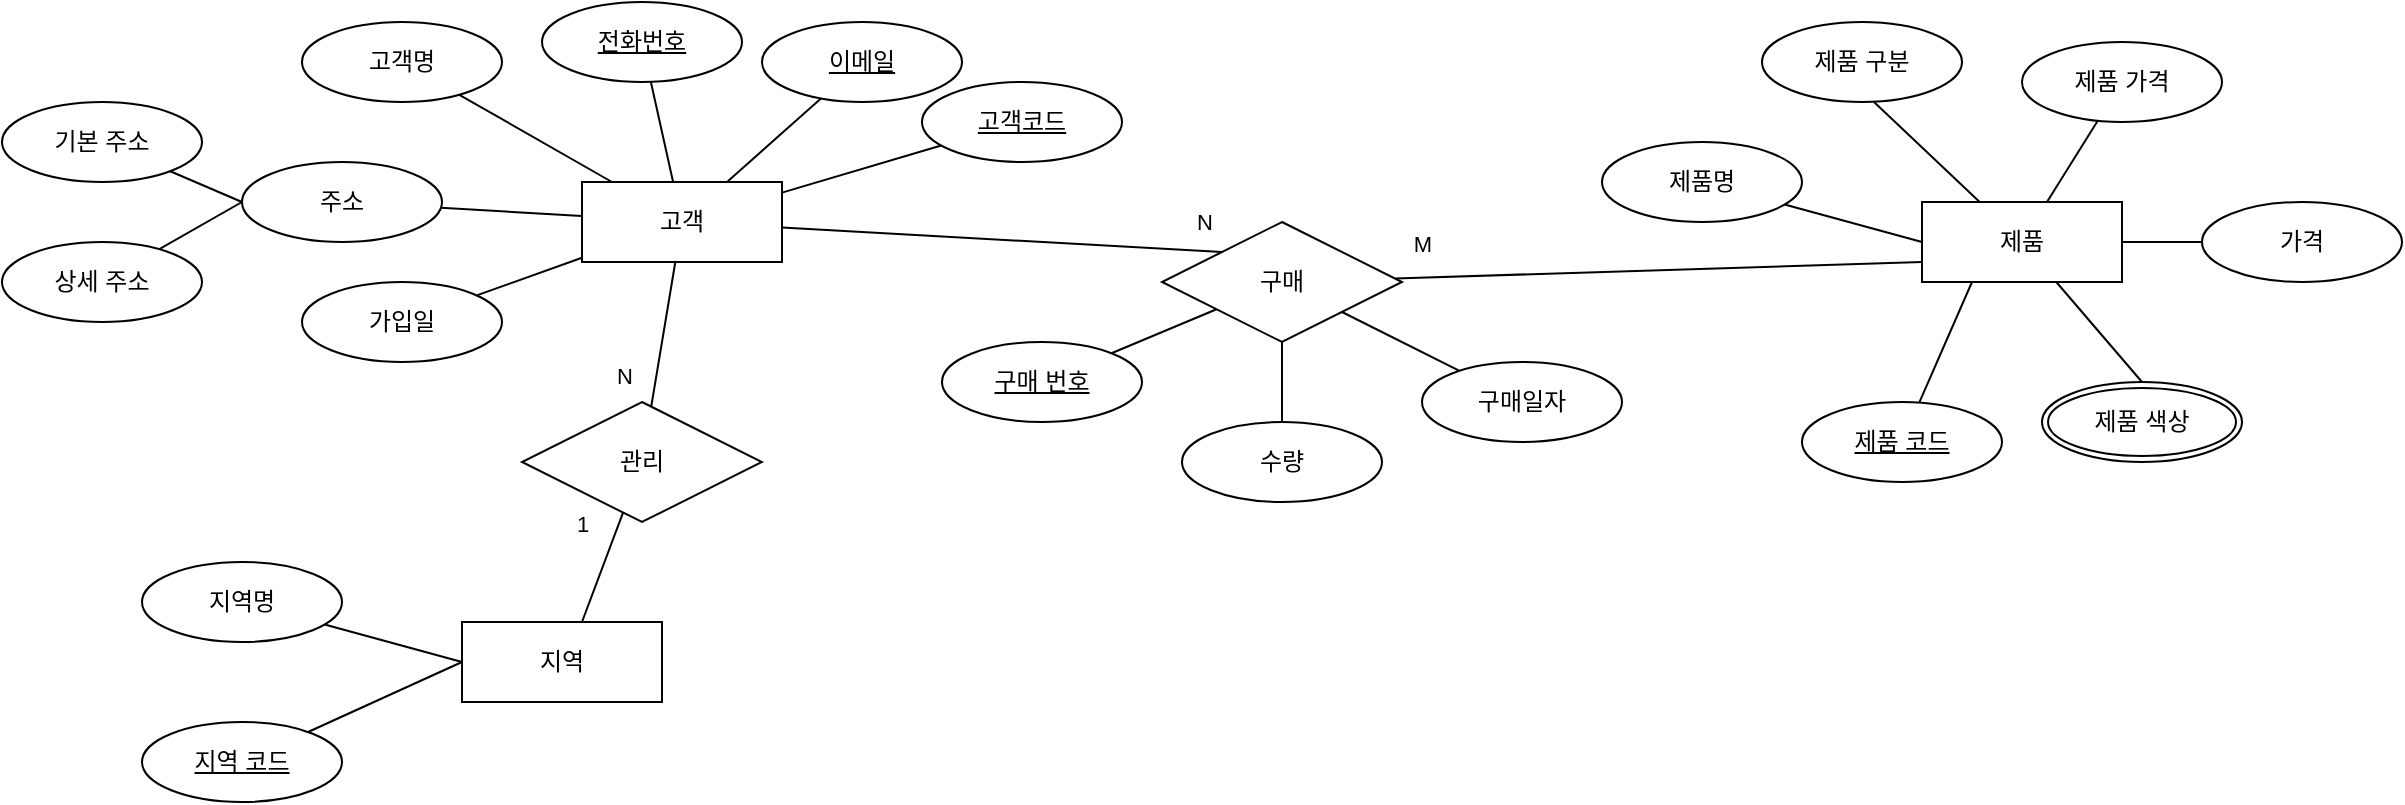 <mxfile version="24.6.2" type="github">
  <diagram name="페이지-1" id="41LcyuUaqYgVKzQWhIz7">
    <mxGraphModel dx="1323" dy="820" grid="1" gridSize="10" guides="1" tooltips="1" connect="1" arrows="1" fold="1" page="1" pageScale="1" pageWidth="850" pageHeight="1100" math="0" shadow="0">
      <root>
        <mxCell id="0" />
        <mxCell id="1" parent="0" />
        <mxCell id="3A1P5kP8lYShlwXzkoUy-1" value="고객" style="whiteSpace=wrap;html=1;align=center;" parent="1" vertex="1">
          <mxGeometry x="360" y="240" width="100" height="40" as="geometry" />
        </mxCell>
        <mxCell id="3A1P5kP8lYShlwXzkoUy-2" value="고객명" style="ellipse;whiteSpace=wrap;html=1;align=center;" parent="1" vertex="1">
          <mxGeometry x="220" y="160" width="100" height="40" as="geometry" />
        </mxCell>
        <mxCell id="3A1P5kP8lYShlwXzkoUy-3" value="" style="endArrow=none;html=1;rounded=0;" parent="1" source="3A1P5kP8lYShlwXzkoUy-2" target="3A1P5kP8lYShlwXzkoUy-1" edge="1">
          <mxGeometry relative="1" as="geometry">
            <mxPoint x="330" y="260" as="sourcePoint" />
            <mxPoint x="490" y="260" as="targetPoint" />
          </mxGeometry>
        </mxCell>
        <mxCell id="3A1P5kP8lYShlwXzkoUy-5" value="전화번호" style="ellipse;whiteSpace=wrap;html=1;align=center;fontStyle=4;" parent="1" vertex="1">
          <mxGeometry x="340" y="150" width="100" height="40" as="geometry" />
        </mxCell>
        <mxCell id="3A1P5kP8lYShlwXzkoUy-6" value="" style="endArrow=none;html=1;rounded=0;" parent="1" source="3A1P5kP8lYShlwXzkoUy-5" target="3A1P5kP8lYShlwXzkoUy-1" edge="1">
          <mxGeometry relative="1" as="geometry">
            <mxPoint x="383" y="219" as="sourcePoint" />
            <mxPoint x="406" y="250" as="targetPoint" />
          </mxGeometry>
        </mxCell>
        <mxCell id="3A1P5kP8lYShlwXzkoUy-7" value="이메일" style="ellipse;whiteSpace=wrap;html=1;align=center;fontStyle=4;" parent="1" vertex="1">
          <mxGeometry x="450" y="160" width="100" height="40" as="geometry" />
        </mxCell>
        <mxCell id="3A1P5kP8lYShlwXzkoUy-8" value="고객코드" style="ellipse;whiteSpace=wrap;html=1;align=center;fontStyle=4;" parent="1" vertex="1">
          <mxGeometry x="530" y="190" width="100" height="40" as="geometry" />
        </mxCell>
        <mxCell id="3A1P5kP8lYShlwXzkoUy-9" value="" style="endArrow=none;html=1;rounded=0;" parent="1" source="3A1P5kP8lYShlwXzkoUy-7" target="3A1P5kP8lYShlwXzkoUy-1" edge="1">
          <mxGeometry relative="1" as="geometry">
            <mxPoint x="383" y="219" as="sourcePoint" />
            <mxPoint x="406" y="250" as="targetPoint" />
          </mxGeometry>
        </mxCell>
        <mxCell id="3A1P5kP8lYShlwXzkoUy-10" value="" style="endArrow=none;html=1;rounded=0;" parent="1" source="3A1P5kP8lYShlwXzkoUy-8" target="3A1P5kP8lYShlwXzkoUy-1" edge="1">
          <mxGeometry relative="1" as="geometry">
            <mxPoint x="510" y="260" as="sourcePoint" />
            <mxPoint x="470" y="264" as="targetPoint" />
          </mxGeometry>
        </mxCell>
        <mxCell id="3A1P5kP8lYShlwXzkoUy-11" value="주소" style="ellipse;whiteSpace=wrap;html=1;align=center;" parent="1" vertex="1">
          <mxGeometry x="190" y="230" width="100" height="40" as="geometry" />
        </mxCell>
        <mxCell id="3A1P5kP8lYShlwXzkoUy-12" value="" style="endArrow=none;html=1;rounded=0;" parent="1" source="3A1P5kP8lYShlwXzkoUy-11" target="3A1P5kP8lYShlwXzkoUy-1" edge="1">
          <mxGeometry relative="1" as="geometry">
            <mxPoint x="383" y="219" as="sourcePoint" />
            <mxPoint x="406" y="250" as="targetPoint" />
          </mxGeometry>
        </mxCell>
        <mxCell id="3A1P5kP8lYShlwXzkoUy-13" value="기본 주소" style="ellipse;whiteSpace=wrap;html=1;align=center;" parent="1" vertex="1">
          <mxGeometry x="70" y="200" width="100" height="40" as="geometry" />
        </mxCell>
        <mxCell id="3A1P5kP8lYShlwXzkoUy-14" value="상세 주소" style="ellipse;whiteSpace=wrap;html=1;align=center;" parent="1" vertex="1">
          <mxGeometry x="70" y="270" width="100" height="40" as="geometry" />
        </mxCell>
        <mxCell id="3A1P5kP8lYShlwXzkoUy-15" value="" style="endArrow=none;html=1;rounded=0;" parent="1" source="3A1P5kP8lYShlwXzkoUy-13" edge="1">
          <mxGeometry relative="1" as="geometry">
            <mxPoint x="299" y="263" as="sourcePoint" />
            <mxPoint x="190" y="250" as="targetPoint" />
          </mxGeometry>
        </mxCell>
        <mxCell id="3A1P5kP8lYShlwXzkoUy-16" value="" style="endArrow=none;html=1;rounded=0;entryX=0;entryY=0.5;entryDx=0;entryDy=0;" parent="1" source="3A1P5kP8lYShlwXzkoUy-14" target="3A1P5kP8lYShlwXzkoUy-11" edge="1">
          <mxGeometry relative="1" as="geometry">
            <mxPoint x="173" y="241" as="sourcePoint" />
            <mxPoint x="208" y="249" as="targetPoint" />
          </mxGeometry>
        </mxCell>
        <mxCell id="3A1P5kP8lYShlwXzkoUy-17" value="가입일" style="ellipse;whiteSpace=wrap;html=1;align=center;" parent="1" vertex="1">
          <mxGeometry x="220" y="290" width="100" height="40" as="geometry" />
        </mxCell>
        <mxCell id="3A1P5kP8lYShlwXzkoUy-18" value="" style="endArrow=none;html=1;rounded=0;" parent="1" source="3A1P5kP8lYShlwXzkoUy-17" target="3A1P5kP8lYShlwXzkoUy-1" edge="1">
          <mxGeometry relative="1" as="geometry">
            <mxPoint x="299" y="263" as="sourcePoint" />
            <mxPoint x="370" y="267" as="targetPoint" />
          </mxGeometry>
        </mxCell>
        <mxCell id="3A1P5kP8lYShlwXzkoUy-21" value="지역" style="whiteSpace=wrap;html=1;align=center;" parent="1" vertex="1">
          <mxGeometry x="300" y="460" width="100" height="40" as="geometry" />
        </mxCell>
        <mxCell id="3A1P5kP8lYShlwXzkoUy-22" value="지역명" style="ellipse;whiteSpace=wrap;html=1;align=center;" parent="1" vertex="1">
          <mxGeometry x="140" y="430" width="100" height="40" as="geometry" />
        </mxCell>
        <mxCell id="3A1P5kP8lYShlwXzkoUy-23" value="" style="endArrow=none;html=1;rounded=0;" parent="1" source="3A1P5kP8lYShlwXzkoUy-22" edge="1">
          <mxGeometry relative="1" as="geometry">
            <mxPoint x="397" y="330" as="sourcePoint" />
            <mxPoint x="300" y="480" as="targetPoint" />
          </mxGeometry>
        </mxCell>
        <mxCell id="3A1P5kP8lYShlwXzkoUy-24" value="지역 코드" style="ellipse;whiteSpace=wrap;html=1;align=center;fontStyle=4;" parent="1" vertex="1">
          <mxGeometry x="140" y="510" width="100" height="40" as="geometry" />
        </mxCell>
        <mxCell id="3A1P5kP8lYShlwXzkoUy-25" value="" style="endArrow=none;html=1;rounded=0;entryX=0;entryY=0.5;entryDx=0;entryDy=0;" parent="1" source="3A1P5kP8lYShlwXzkoUy-24" target="3A1P5kP8lYShlwXzkoUy-21" edge="1">
          <mxGeometry relative="1" as="geometry">
            <mxPoint x="246" y="468" as="sourcePoint" />
            <mxPoint x="310" y="481" as="targetPoint" />
          </mxGeometry>
        </mxCell>
        <mxCell id="3A1P5kP8lYShlwXzkoUy-27" value="제품" style="whiteSpace=wrap;html=1;align=center;" parent="1" vertex="1">
          <mxGeometry x="1030" y="250" width="100" height="40" as="geometry" />
        </mxCell>
        <mxCell id="3A1P5kP8lYShlwXzkoUy-28" value="제품명" style="ellipse;whiteSpace=wrap;html=1;align=center;" parent="1" vertex="1">
          <mxGeometry x="870" y="220" width="100" height="40" as="geometry" />
        </mxCell>
        <mxCell id="3A1P5kP8lYShlwXzkoUy-29" value="" style="endArrow=none;html=1;rounded=0;" parent="1" source="3A1P5kP8lYShlwXzkoUy-28" edge="1">
          <mxGeometry relative="1" as="geometry">
            <mxPoint x="1127" y="120" as="sourcePoint" />
            <mxPoint x="1030" y="270" as="targetPoint" />
          </mxGeometry>
        </mxCell>
        <mxCell id="3A1P5kP8lYShlwXzkoUy-30" value="제품 코드" style="ellipse;whiteSpace=wrap;html=1;align=center;fontStyle=4;" parent="1" vertex="1">
          <mxGeometry x="970" y="350" width="100" height="40" as="geometry" />
        </mxCell>
        <mxCell id="3A1P5kP8lYShlwXzkoUy-31" value="" style="endArrow=none;html=1;rounded=0;entryX=0.25;entryY=1;entryDx=0;entryDy=0;" parent="1" source="3A1P5kP8lYShlwXzkoUy-30" target="3A1P5kP8lYShlwXzkoUy-27" edge="1">
          <mxGeometry relative="1" as="geometry">
            <mxPoint x="976" y="258" as="sourcePoint" />
            <mxPoint x="1040" y="271" as="targetPoint" />
          </mxGeometry>
        </mxCell>
        <mxCell id="3A1P5kP8lYShlwXzkoUy-32" value="제품 구분" style="ellipse;whiteSpace=wrap;html=1;align=center;" parent="1" vertex="1">
          <mxGeometry x="950" y="160" width="100" height="40" as="geometry" />
        </mxCell>
        <mxCell id="3A1P5kP8lYShlwXzkoUy-33" value="" style="endArrow=none;html=1;rounded=0;" parent="1" target="3A1P5kP8lYShlwXzkoUy-27" edge="1">
          <mxGeometry relative="1" as="geometry">
            <mxPoint x="1006" y="200" as="sourcePoint" />
            <mxPoint x="1040" y="280" as="targetPoint" />
          </mxGeometry>
        </mxCell>
        <mxCell id="3A1P5kP8lYShlwXzkoUy-34" value="제품 가격" style="ellipse;whiteSpace=wrap;html=1;align=center;" parent="1" vertex="1">
          <mxGeometry x="1080" y="170" width="100" height="40" as="geometry" />
        </mxCell>
        <mxCell id="3A1P5kP8lYShlwXzkoUy-35" value="" style="endArrow=none;html=1;rounded=0;" parent="1" source="3A1P5kP8lYShlwXzkoUy-34" target="3A1P5kP8lYShlwXzkoUy-27" edge="1">
          <mxGeometry relative="1" as="geometry">
            <mxPoint x="1016" y="210" as="sourcePoint" />
            <mxPoint x="1069" y="260" as="targetPoint" />
          </mxGeometry>
        </mxCell>
        <mxCell id="3A1P5kP8lYShlwXzkoUy-36" value="제품 색상" style="ellipse;shape=doubleEllipse;margin=3;whiteSpace=wrap;html=1;align=center;" parent="1" vertex="1">
          <mxGeometry x="1090" y="340" width="100" height="40" as="geometry" />
        </mxCell>
        <mxCell id="3A1P5kP8lYShlwXzkoUy-37" value="가격" style="ellipse;whiteSpace=wrap;html=1;align=center;" parent="1" vertex="1">
          <mxGeometry x="1170" y="250" width="100" height="40" as="geometry" />
        </mxCell>
        <mxCell id="3A1P5kP8lYShlwXzkoUy-38" value="" style="endArrow=none;html=1;rounded=0;exitX=0.5;exitY=0;exitDx=0;exitDy=0;" parent="1" source="3A1P5kP8lYShlwXzkoUy-36" target="3A1P5kP8lYShlwXzkoUy-27" edge="1">
          <mxGeometry relative="1" as="geometry">
            <mxPoint x="963" y="315" as="sourcePoint" />
            <mxPoint x="1040" y="280" as="targetPoint" />
          </mxGeometry>
        </mxCell>
        <mxCell id="3A1P5kP8lYShlwXzkoUy-39" value="" style="endArrow=none;html=1;rounded=0;" parent="1" source="3A1P5kP8lYShlwXzkoUy-37" target="3A1P5kP8lYShlwXzkoUy-27" edge="1">
          <mxGeometry relative="1" as="geometry">
            <mxPoint x="1210" y="270" as="sourcePoint" />
            <mxPoint x="1081" y="300" as="targetPoint" />
          </mxGeometry>
        </mxCell>
        <mxCell id="6Eay5_HSRaiUsC5G4-L_-1" value="관리" style="shape=rhombus;perimeter=rhombusPerimeter;whiteSpace=wrap;html=1;align=center;" vertex="1" parent="1">
          <mxGeometry x="330" y="350" width="120" height="60" as="geometry" />
        </mxCell>
        <mxCell id="6Eay5_HSRaiUsC5G4-L_-2" value="" style="endArrow=none;html=1;rounded=0;" edge="1" parent="1" source="6Eay5_HSRaiUsC5G4-L_-1" target="3A1P5kP8lYShlwXzkoUy-1">
          <mxGeometry relative="1" as="geometry">
            <mxPoint x="360" y="350" as="sourcePoint" />
            <mxPoint x="370" y="288" as="targetPoint" />
          </mxGeometry>
        </mxCell>
        <mxCell id="6Eay5_HSRaiUsC5G4-L_-7" value="N" style="edgeLabel;html=1;align=center;verticalAlign=middle;resizable=0;points=[];" vertex="1" connectable="0" parent="6Eay5_HSRaiUsC5G4-L_-2">
          <mxGeometry x="-0.563" y="1" relative="1" as="geometry">
            <mxPoint x="-16" as="offset" />
          </mxGeometry>
        </mxCell>
        <mxCell id="6Eay5_HSRaiUsC5G4-L_-5" value="" style="endArrow=none;html=1;rounded=0;" edge="1" parent="1" target="6Eay5_HSRaiUsC5G4-L_-1">
          <mxGeometry relative="1" as="geometry">
            <mxPoint x="360" y="460" as="sourcePoint" />
            <mxPoint x="372" y="388" as="targetPoint" />
          </mxGeometry>
        </mxCell>
        <mxCell id="6Eay5_HSRaiUsC5G4-L_-6" value="1" style="edgeLabel;html=1;align=center;verticalAlign=middle;resizable=0;points=[];" vertex="1" connectable="0" parent="6Eay5_HSRaiUsC5G4-L_-5">
          <mxGeometry x="-0.416" y="2" relative="1" as="geometry">
            <mxPoint x="-4" y="-33" as="offset" />
          </mxGeometry>
        </mxCell>
        <mxCell id="6Eay5_HSRaiUsC5G4-L_-8" value="구매" style="shape=rhombus;perimeter=rhombusPerimeter;whiteSpace=wrap;html=1;align=center;" vertex="1" parent="1">
          <mxGeometry x="650" y="260" width="120" height="60" as="geometry" />
        </mxCell>
        <mxCell id="6Eay5_HSRaiUsC5G4-L_-9" value="구매 번호" style="ellipse;whiteSpace=wrap;html=1;align=center;fontStyle=4;" vertex="1" parent="1">
          <mxGeometry x="540" y="320" width="100" height="40" as="geometry" />
        </mxCell>
        <mxCell id="6Eay5_HSRaiUsC5G4-L_-10" value="수량&lt;span style=&quot;color: rgba(0, 0, 0, 0); font-family: monospace; font-size: 0px; text-align: start; text-wrap: nowrap;&quot;&gt;%3CmxGraphModel%3E%3Croot%3E%3CmxCell%20id%3D%220%22%2F%3E%3CmxCell%20id%3D%221%22%20parent%3D%220%22%2F%3E%3CmxCell%20id%3D%222%22%20value%3D%22%EC%A0%9C%ED%92%88%20%EA%B5%AC%EB%B6%84%22%20style%3D%22ellipse%3BwhiteSpace%3Dwrap%3Bhtml%3D1%3Balign%3Dcenter%3B%22%20vertex%3D%221%22%20parent%3D%221%22%3E%3CmxGeometry%20x%3D%22650%22%20y%3D%22450%22%20width%3D%22100%22%20height%3D%2240%22%20as%3D%22geometry%22%2F%3E%3C%2FmxCell%3E%3C%2Froot%3E%3C%2FmxGraphModel%3E&lt;/span&gt;" style="ellipse;whiteSpace=wrap;html=1;align=center;" vertex="1" parent="1">
          <mxGeometry x="660" y="360" width="100" height="40" as="geometry" />
        </mxCell>
        <mxCell id="6Eay5_HSRaiUsC5G4-L_-11" value="구매일자" style="ellipse;whiteSpace=wrap;html=1;align=center;" vertex="1" parent="1">
          <mxGeometry x="780" y="330" width="100" height="40" as="geometry" />
        </mxCell>
        <mxCell id="6Eay5_HSRaiUsC5G4-L_-14" value="" style="endArrow=none;html=1;rounded=0;exitX=0;exitY=0;exitDx=0;exitDy=0;" edge="1" parent="1" source="6Eay5_HSRaiUsC5G4-L_-8" target="3A1P5kP8lYShlwXzkoUy-1">
          <mxGeometry relative="1" as="geometry">
            <mxPoint x="580" y="320" as="sourcePoint" />
            <mxPoint x="470" y="270" as="targetPoint" />
          </mxGeometry>
        </mxCell>
        <mxCell id="6Eay5_HSRaiUsC5G4-L_-21" value="N" style="edgeLabel;html=1;align=center;verticalAlign=middle;resizable=0;points=[];" vertex="1" connectable="0" parent="6Eay5_HSRaiUsC5G4-L_-14">
          <mxGeometry x="-0.79" y="-4" relative="1" as="geometry">
            <mxPoint x="13" y="-10" as="offset" />
          </mxGeometry>
        </mxCell>
        <mxCell id="6Eay5_HSRaiUsC5G4-L_-15" value="" style="endArrow=none;html=1;rounded=0;" edge="1" parent="1" source="6Eay5_HSRaiUsC5G4-L_-9" target="6Eay5_HSRaiUsC5G4-L_-8">
          <mxGeometry relative="1" as="geometry">
            <mxPoint x="530" y="270" as="sourcePoint" />
            <mxPoint x="470" y="270" as="targetPoint" />
          </mxGeometry>
        </mxCell>
        <mxCell id="6Eay5_HSRaiUsC5G4-L_-16" value="" style="endArrow=none;html=1;rounded=0;" edge="1" parent="1" source="6Eay5_HSRaiUsC5G4-L_-10" target="6Eay5_HSRaiUsC5G4-L_-8">
          <mxGeometry relative="1" as="geometry">
            <mxPoint x="594" y="402" as="sourcePoint" />
            <mxPoint x="626" y="378" as="targetPoint" />
          </mxGeometry>
        </mxCell>
        <mxCell id="6Eay5_HSRaiUsC5G4-L_-17" value="" style="endArrow=none;html=1;rounded=0;" edge="1" parent="1" source="6Eay5_HSRaiUsC5G4-L_-11" target="6Eay5_HSRaiUsC5G4-L_-8">
          <mxGeometry relative="1" as="geometry">
            <mxPoint x="604" y="412" as="sourcePoint" />
            <mxPoint x="636" y="388" as="targetPoint" />
          </mxGeometry>
        </mxCell>
        <mxCell id="6Eay5_HSRaiUsC5G4-L_-20" value="" style="endArrow=none;html=1;rounded=0;entryX=0;entryY=0.75;entryDx=0;entryDy=0;" edge="1" parent="1" source="6Eay5_HSRaiUsC5G4-L_-8" target="3A1P5kP8lYShlwXzkoUy-27">
          <mxGeometry relative="1" as="geometry">
            <mxPoint x="933" y="365" as="sourcePoint" />
            <mxPoint x="1010" y="330" as="targetPoint" />
          </mxGeometry>
        </mxCell>
        <mxCell id="6Eay5_HSRaiUsC5G4-L_-22" value="M" style="edgeLabel;html=1;align=center;verticalAlign=middle;resizable=0;points=[];" vertex="1" connectable="0" parent="6Eay5_HSRaiUsC5G4-L_-20">
          <mxGeometry x="-0.775" y="2" relative="1" as="geometry">
            <mxPoint x="-16" y="-15" as="offset" />
          </mxGeometry>
        </mxCell>
      </root>
    </mxGraphModel>
  </diagram>
</mxfile>
